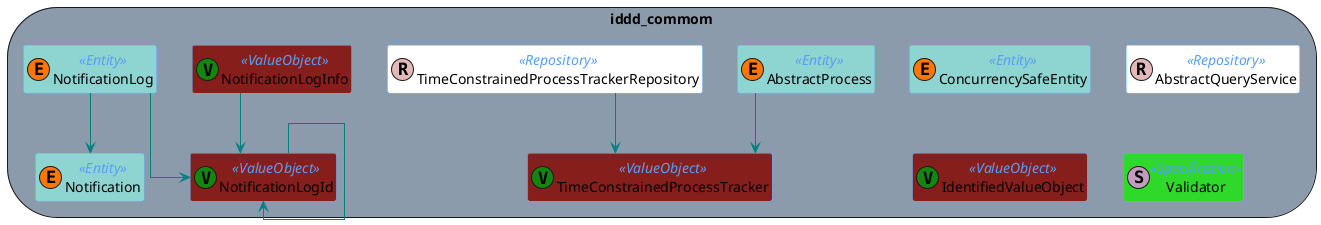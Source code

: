 @startuml
skinparam linetype ortho
skinparam Shadowing false
skinparam wrapWidth 200

skinparam Class {
    ClassBorderThickness 1
    ArrowColor  Teal
    BorderColor #64B5F6
    FontSize 14
    AttributeFontSize 14
    StereotypeFontColor #589DF6
    StereotypeFontSize 14
}
skinparam linetype ortho
skinparam rectangle {
 roundCorner 100
}
'!@Sketch
package iddd_commom <<Rectangle>> #8B9BAC{
class AbstractProcess <<(E,#FF7700)Entity>> #8ED4D1 {}
hide AbstractProcess members

class TimeConstrainedProcessTrackerRepository <<(R,#e2b8b8)Repository>> #FFFFFF {}
hide TimeConstrainedProcessTrackerRepository members

class ConcurrencySafeEntity <<(E,#FF7700)Entity>> #8ED4D1 {}
hide ConcurrencySafeEntity members

class TimeConstrainedProcessTracker <<(V,#148610) ValueObject>> #861F1B {}
hide TimeConstrainedProcessTracker members

class AbstractQueryService <<(R,#e2b8b8)Repository>> #FFFFFF {}
hide AbstractQueryService members

class IdentifiedValueObject <<(V,#148610) ValueObject>> #861F1B {}
hide IdentifiedValueObject members

class NotificationLogInfo <<(V,#148610) ValueObject>> #861F1B {}
hide NotificationLogInfo members

class NotificationLog <<(E,#FF7700)Entity>> #8ED4D1 {}
hide NotificationLog members

class NotificationLogId <<(V,#148610) ValueObject>> #861F1B {}
hide NotificationLogId members

class Notification <<(E,#FF7700)Entity>> #8ED4D1 {}
hide Notification members

class Validator <<(S,#C49AC3) Specification>> #2FD92A{}
hide Validator members

}
'!@Relation
NotificationLog --> Notification
NotificationLog --> NotificationLogId

TimeConstrainedProcessTrackerRepository --> TimeConstrainedProcessTracker

NotificationLogInfo --> NotificationLogId

NotificationLogId --> NotificationLogId

AbstractProcess --> TimeConstrainedProcessTracker


@enduml